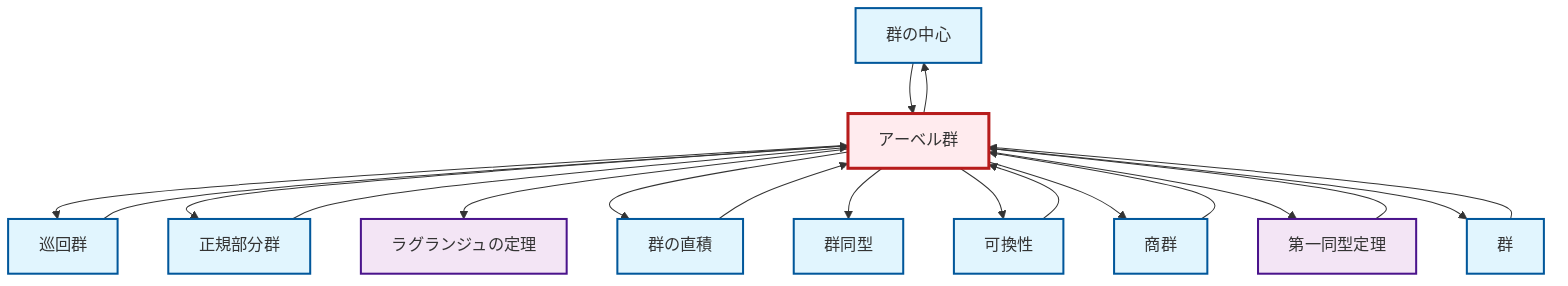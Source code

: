 graph TD
    classDef definition fill:#e1f5fe,stroke:#01579b,stroke-width:2px
    classDef theorem fill:#f3e5f5,stroke:#4a148c,stroke-width:2px
    classDef axiom fill:#fff3e0,stroke:#e65100,stroke-width:2px
    classDef example fill:#e8f5e9,stroke:#1b5e20,stroke-width:2px
    classDef current fill:#ffebee,stroke:#b71c1c,stroke-width:3px
    def-center-of-group["群の中心"]:::definition
    def-group["群"]:::definition
    thm-first-isomorphism["第一同型定理"]:::theorem
    def-quotient-group["商群"]:::definition
    def-abelian-group["アーベル群"]:::definition
    def-isomorphism["群同型"]:::definition
    def-cyclic-group["巡回群"]:::definition
    thm-lagrange["ラグランジュの定理"]:::theorem
    def-direct-product["群の直積"]:::definition
    def-normal-subgroup["正規部分群"]:::definition
    def-commutativity["可換性"]:::definition
    def-abelian-group --> def-center-of-group
    def-abelian-group --> def-cyclic-group
    def-normal-subgroup --> def-abelian-group
    def-abelian-group --> def-normal-subgroup
    def-abelian-group --> thm-lagrange
    def-abelian-group --> def-direct-product
    def-quotient-group --> def-abelian-group
    def-direct-product --> def-abelian-group
    def-group --> def-abelian-group
    def-commutativity --> def-abelian-group
    def-center-of-group --> def-abelian-group
    def-abelian-group --> def-isomorphism
    def-abelian-group --> def-commutativity
    def-abelian-group --> def-quotient-group
    thm-first-isomorphism --> def-abelian-group
    def-abelian-group --> thm-first-isomorphism
    def-abelian-group --> def-group
    def-cyclic-group --> def-abelian-group
    class def-abelian-group current